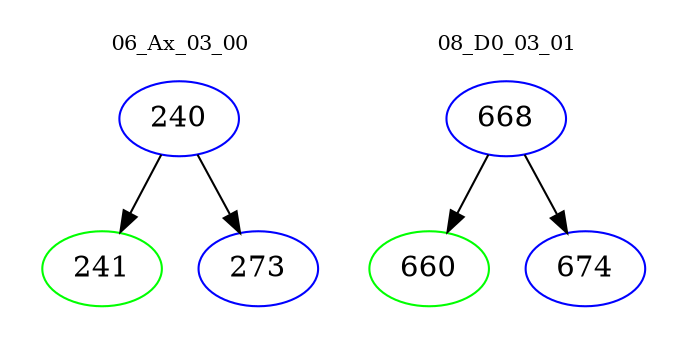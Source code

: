 digraph{
subgraph cluster_0 {
color = white
label = "06_Ax_03_00";
fontsize=10;
T0_240 [label="240", color="blue"]
T0_240 -> T0_241 [color="black"]
T0_241 [label="241", color="green"]
T0_240 -> T0_273 [color="black"]
T0_273 [label="273", color="blue"]
}
subgraph cluster_1 {
color = white
label = "08_D0_03_01";
fontsize=10;
T1_668 [label="668", color="blue"]
T1_668 -> T1_660 [color="black"]
T1_660 [label="660", color="green"]
T1_668 -> T1_674 [color="black"]
T1_674 [label="674", color="blue"]
}
}
